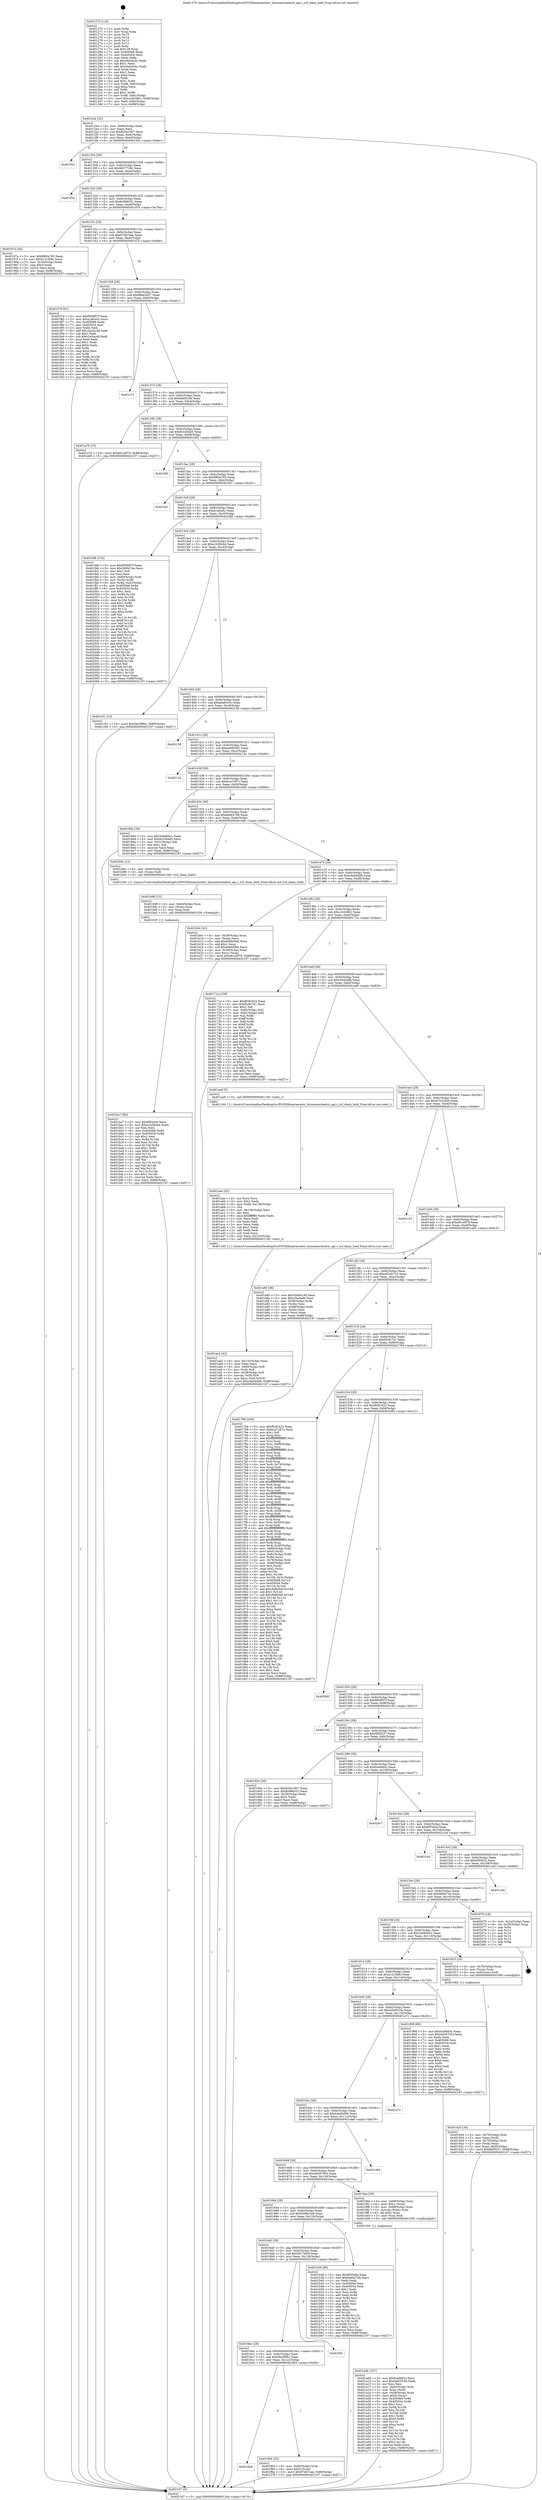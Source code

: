 digraph "0x401270" {
  label = "0x401270 (/mnt/c/Users/mathe/Desktop/tcc/POCII/binaries/extr_linuxnetschedcls_api.c_tcf_chain_hold_Final-ollvm.out::main(0))"
  labelloc = "t"
  node[shape=record]

  Entry [label="",width=0.3,height=0.3,shape=circle,fillcolor=black,style=filled]
  "0x4012e4" [label="{
     0x4012e4 [32]\l
     | [instrs]\l
     &nbsp;&nbsp;0x4012e4 \<+6\>: mov -0x88(%rbp),%eax\l
     &nbsp;&nbsp;0x4012ea \<+2\>: mov %eax,%ecx\l
     &nbsp;&nbsp;0x4012ec \<+6\>: sub $0x820a1907,%ecx\l
     &nbsp;&nbsp;0x4012f2 \<+6\>: mov %eax,-0x9c(%rbp)\l
     &nbsp;&nbsp;0x4012f8 \<+6\>: mov %ecx,-0xa0(%rbp)\l
     &nbsp;&nbsp;0x4012fe \<+6\>: je 000000000040195c \<main+0x6ec\>\l
  }"]
  "0x40195c" [label="{
     0x40195c\l
  }", style=dashed]
  "0x401304" [label="{
     0x401304 [28]\l
     | [instrs]\l
     &nbsp;&nbsp;0x401304 \<+5\>: jmp 0000000000401309 \<main+0x99\>\l
     &nbsp;&nbsp;0x401309 \<+6\>: mov -0x9c(%rbp),%eax\l
     &nbsp;&nbsp;0x40130f \<+5\>: sub $0x8457728c,%eax\l
     &nbsp;&nbsp;0x401314 \<+6\>: mov %eax,-0xa4(%rbp)\l
     &nbsp;&nbsp;0x40131a \<+6\>: je 0000000000401f32 \<main+0xcc2\>\l
  }"]
  Exit [label="",width=0.3,height=0.3,shape=circle,fillcolor=black,style=filled,peripheries=2]
  "0x401f32" [label="{
     0x401f32\l
  }", style=dashed]
  "0x401320" [label="{
     0x401320 [28]\l
     | [instrs]\l
     &nbsp;&nbsp;0x401320 \<+5\>: jmp 0000000000401325 \<main+0xb5\>\l
     &nbsp;&nbsp;0x401325 \<+6\>: mov -0x9c(%rbp),%eax\l
     &nbsp;&nbsp;0x40132b \<+5\>: sub $0x8c866531,%eax\l
     &nbsp;&nbsp;0x401330 \<+6\>: mov %eax,-0xa8(%rbp)\l
     &nbsp;&nbsp;0x401336 \<+6\>: je 000000000040197a \<main+0x70a\>\l
  }"]
  "0x4016d8" [label="{
     0x4016d8\l
  }", style=dashed]
  "0x40197a" [label="{
     0x40197a [30]\l
     | [instrs]\l
     &nbsp;&nbsp;0x40197a \<+5\>: mov $0x9f60a705,%eax\l
     &nbsp;&nbsp;0x40197f \<+5\>: mov $0x4121fd9c,%ecx\l
     &nbsp;&nbsp;0x401984 \<+3\>: mov -0x30(%rbp),%edx\l
     &nbsp;&nbsp;0x401987 \<+3\>: cmp $0x0,%edx\l
     &nbsp;&nbsp;0x40198a \<+3\>: cmove %ecx,%eax\l
     &nbsp;&nbsp;0x40198d \<+6\>: mov %eax,-0x88(%rbp)\l
     &nbsp;&nbsp;0x401993 \<+5\>: jmp 0000000000402197 \<main+0xf27\>\l
  }"]
  "0x40133c" [label="{
     0x40133c [28]\l
     | [instrs]\l
     &nbsp;&nbsp;0x40133c \<+5\>: jmp 0000000000401341 \<main+0xd1\>\l
     &nbsp;&nbsp;0x401341 \<+6\>: mov -0x9c(%rbp),%eax\l
     &nbsp;&nbsp;0x401347 \<+5\>: sub $0x97db7eae,%eax\l
     &nbsp;&nbsp;0x40134c \<+6\>: mov %eax,-0xac(%rbp)\l
     &nbsp;&nbsp;0x401352 \<+6\>: je 0000000000401f7d \<main+0xd0d\>\l
  }"]
  "0x401f64" [label="{
     0x401f64 [25]\l
     | [instrs]\l
     &nbsp;&nbsp;0x401f64 \<+4\>: mov -0x80(%rbp),%rax\l
     &nbsp;&nbsp;0x401f68 \<+6\>: movl $0x0,(%rax)\l
     &nbsp;&nbsp;0x401f6e \<+10\>: movl $0x97db7eae,-0x88(%rbp)\l
     &nbsp;&nbsp;0x401f78 \<+5\>: jmp 0000000000402197 \<main+0xf27\>\l
  }"]
  "0x401f7d" [label="{
     0x401f7d [91]\l
     | [instrs]\l
     &nbsp;&nbsp;0x401f7d \<+5\>: mov $0xf958f07f,%eax\l
     &nbsp;&nbsp;0x401f82 \<+5\>: mov $0xa1afca5c,%ecx\l
     &nbsp;&nbsp;0x401f87 \<+7\>: mov 0x405068,%edx\l
     &nbsp;&nbsp;0x401f8e \<+7\>: mov 0x405054,%esi\l
     &nbsp;&nbsp;0x401f95 \<+2\>: mov %edx,%edi\l
     &nbsp;&nbsp;0x401f97 \<+6\>: add $0xc2e5ac48,%edi\l
     &nbsp;&nbsp;0x401f9d \<+3\>: sub $0x1,%edi\l
     &nbsp;&nbsp;0x401fa0 \<+6\>: sub $0xc2e5ac48,%edi\l
     &nbsp;&nbsp;0x401fa6 \<+3\>: imul %edi,%edx\l
     &nbsp;&nbsp;0x401fa9 \<+3\>: and $0x1,%edx\l
     &nbsp;&nbsp;0x401fac \<+3\>: cmp $0x0,%edx\l
     &nbsp;&nbsp;0x401faf \<+4\>: sete %r8b\l
     &nbsp;&nbsp;0x401fb3 \<+3\>: cmp $0xa,%esi\l
     &nbsp;&nbsp;0x401fb6 \<+4\>: setl %r9b\l
     &nbsp;&nbsp;0x401fba \<+3\>: mov %r8b,%r10b\l
     &nbsp;&nbsp;0x401fbd \<+3\>: and %r9b,%r10b\l
     &nbsp;&nbsp;0x401fc0 \<+3\>: xor %r9b,%r8b\l
     &nbsp;&nbsp;0x401fc3 \<+3\>: or %r8b,%r10b\l
     &nbsp;&nbsp;0x401fc6 \<+4\>: test $0x1,%r10b\l
     &nbsp;&nbsp;0x401fca \<+3\>: cmovne %ecx,%eax\l
     &nbsp;&nbsp;0x401fcd \<+6\>: mov %eax,-0x88(%rbp)\l
     &nbsp;&nbsp;0x401fd3 \<+5\>: jmp 0000000000402197 \<main+0xf27\>\l
  }"]
  "0x401358" [label="{
     0x401358 [28]\l
     | [instrs]\l
     &nbsp;&nbsp;0x401358 \<+5\>: jmp 000000000040135d \<main+0xed\>\l
     &nbsp;&nbsp;0x40135d \<+6\>: mov -0x9c(%rbp),%eax\l
     &nbsp;&nbsp;0x401363 \<+5\>: sub $0x98ee3e57,%eax\l
     &nbsp;&nbsp;0x401368 \<+6\>: mov %eax,-0xb0(%rbp)\l
     &nbsp;&nbsp;0x40136e \<+6\>: je 0000000000401c71 \<main+0xa01\>\l
  }"]
  "0x4016bc" [label="{
     0x4016bc [28]\l
     | [instrs]\l
     &nbsp;&nbsp;0x4016bc \<+5\>: jmp 00000000004016c1 \<main+0x451\>\l
     &nbsp;&nbsp;0x4016c1 \<+6\>: mov -0x9c(%rbp),%eax\l
     &nbsp;&nbsp;0x4016c7 \<+5\>: sub $0x5be3f9b2,%eax\l
     &nbsp;&nbsp;0x4016cc \<+6\>: mov %eax,-0x12c(%rbp)\l
     &nbsp;&nbsp;0x4016d2 \<+6\>: je 0000000000401f64 \<main+0xcf4\>\l
  }"]
  "0x401c71" [label="{
     0x401c71\l
  }", style=dashed]
  "0x401374" [label="{
     0x401374 [28]\l
     | [instrs]\l
     &nbsp;&nbsp;0x401374 \<+5\>: jmp 0000000000401379 \<main+0x109\>\l
     &nbsp;&nbsp;0x401379 \<+6\>: mov -0x9c(%rbp),%eax\l
     &nbsp;&nbsp;0x40137f \<+5\>: sub $0x9a65f16d,%eax\l
     &nbsp;&nbsp;0x401384 \<+6\>: mov %eax,-0xb4(%rbp)\l
     &nbsp;&nbsp;0x40138a \<+6\>: je 0000000000401a76 \<main+0x806\>\l
  }"]
  "0x401f50" [label="{
     0x401f50\l
  }", style=dashed]
  "0x401a76" [label="{
     0x401a76 [15]\l
     | [instrs]\l
     &nbsp;&nbsp;0x401a76 \<+10\>: movl $0xe81a5f79,-0x88(%rbp)\l
     &nbsp;&nbsp;0x401a80 \<+5\>: jmp 0000000000402197 \<main+0xf27\>\l
  }"]
  "0x401390" [label="{
     0x401390 [28]\l
     | [instrs]\l
     &nbsp;&nbsp;0x401390 \<+5\>: jmp 0000000000401395 \<main+0x125\>\l
     &nbsp;&nbsp;0x401395 \<+6\>: mov -0x9c(%rbp),%eax\l
     &nbsp;&nbsp;0x40139b \<+5\>: sub $0x9c328dd3,%eax\l
     &nbsp;&nbsp;0x4013a0 \<+6\>: mov %eax,-0xb8(%rbp)\l
     &nbsp;&nbsp;0x4013a6 \<+6\>: je 00000000004018f2 \<main+0x682\>\l
  }"]
  "0x401ba7" [label="{
     0x401ba7 [90]\l
     | [instrs]\l
     &nbsp;&nbsp;0x401ba7 \<+5\>: mov $0x6f55e0a,%ecx\l
     &nbsp;&nbsp;0x401bac \<+5\>: mov $0xa1b38444,%edx\l
     &nbsp;&nbsp;0x401bb1 \<+2\>: xor %esi,%esi\l
     &nbsp;&nbsp;0x401bb3 \<+8\>: mov 0x405068,%r8d\l
     &nbsp;&nbsp;0x401bbb \<+8\>: mov 0x405054,%r9d\l
     &nbsp;&nbsp;0x401bc3 \<+3\>: sub $0x1,%esi\l
     &nbsp;&nbsp;0x401bc6 \<+3\>: mov %r8d,%r10d\l
     &nbsp;&nbsp;0x401bc9 \<+3\>: add %esi,%r10d\l
     &nbsp;&nbsp;0x401bcc \<+4\>: imul %r10d,%r8d\l
     &nbsp;&nbsp;0x401bd0 \<+4\>: and $0x1,%r8d\l
     &nbsp;&nbsp;0x401bd4 \<+4\>: cmp $0x0,%r8d\l
     &nbsp;&nbsp;0x401bd8 \<+4\>: sete %r11b\l
     &nbsp;&nbsp;0x401bdc \<+4\>: cmp $0xa,%r9d\l
     &nbsp;&nbsp;0x401be0 \<+3\>: setl %bl\l
     &nbsp;&nbsp;0x401be3 \<+3\>: mov %r11b,%r14b\l
     &nbsp;&nbsp;0x401be6 \<+3\>: and %bl,%r14b\l
     &nbsp;&nbsp;0x401be9 \<+3\>: xor %bl,%r11b\l
     &nbsp;&nbsp;0x401bec \<+3\>: or %r11b,%r14b\l
     &nbsp;&nbsp;0x401bef \<+4\>: test $0x1,%r14b\l
     &nbsp;&nbsp;0x401bf3 \<+3\>: cmovne %edx,%ecx\l
     &nbsp;&nbsp;0x401bf6 \<+6\>: mov %ecx,-0x88(%rbp)\l
     &nbsp;&nbsp;0x401bfc \<+5\>: jmp 0000000000402197 \<main+0xf27\>\l
  }"]
  "0x4018f2" [label="{
     0x4018f2\l
  }", style=dashed]
  "0x4013ac" [label="{
     0x4013ac [28]\l
     | [instrs]\l
     &nbsp;&nbsp;0x4013ac \<+5\>: jmp 00000000004013b1 \<main+0x141\>\l
     &nbsp;&nbsp;0x4013b1 \<+6\>: mov -0x9c(%rbp),%eax\l
     &nbsp;&nbsp;0x4013b7 \<+5\>: sub $0x9f60a705,%eax\l
     &nbsp;&nbsp;0x4013bc \<+6\>: mov %eax,-0xbc(%rbp)\l
     &nbsp;&nbsp;0x4013c2 \<+6\>: je 0000000000401f41 \<main+0xcd1\>\l
  }"]
  "0x401b98" [label="{
     0x401b98 [15]\l
     | [instrs]\l
     &nbsp;&nbsp;0x401b98 \<+4\>: mov -0x60(%rbp),%rax\l
     &nbsp;&nbsp;0x401b9c \<+3\>: mov (%rax),%rax\l
     &nbsp;&nbsp;0x401b9f \<+3\>: mov %rax,%rdi\l
     &nbsp;&nbsp;0x401ba2 \<+5\>: call 0000000000401030 \<free@plt\>\l
     | [calls]\l
     &nbsp;&nbsp;0x401030 \{1\} (unknown)\l
  }"]
  "0x401f41" [label="{
     0x401f41\l
  }", style=dashed]
  "0x4013c8" [label="{
     0x4013c8 [28]\l
     | [instrs]\l
     &nbsp;&nbsp;0x4013c8 \<+5\>: jmp 00000000004013cd \<main+0x15d\>\l
     &nbsp;&nbsp;0x4013cd \<+6\>: mov -0x9c(%rbp),%eax\l
     &nbsp;&nbsp;0x4013d3 \<+5\>: sub $0xa1afca5c,%eax\l
     &nbsp;&nbsp;0x4013d8 \<+6\>: mov %eax,-0xc0(%rbp)\l
     &nbsp;&nbsp;0x4013de \<+6\>: je 0000000000401fd8 \<main+0xd68\>\l
  }"]
  "0x4016a0" [label="{
     0x4016a0 [28]\l
     | [instrs]\l
     &nbsp;&nbsp;0x4016a0 \<+5\>: jmp 00000000004016a5 \<main+0x435\>\l
     &nbsp;&nbsp;0x4016a5 \<+6\>: mov -0x9c(%rbp),%eax\l
     &nbsp;&nbsp;0x4016ab \<+5\>: sub $0x5817a65f,%eax\l
     &nbsp;&nbsp;0x4016b0 \<+6\>: mov %eax,-0x128(%rbp)\l
     &nbsp;&nbsp;0x4016b6 \<+6\>: je 0000000000401f50 \<main+0xce0\>\l
  }"]
  "0x401fd8" [label="{
     0x401fd8 [152]\l
     | [instrs]\l
     &nbsp;&nbsp;0x401fd8 \<+5\>: mov $0xf958f07f,%eax\l
     &nbsp;&nbsp;0x401fdd \<+5\>: mov $0x36f047ee,%ecx\l
     &nbsp;&nbsp;0x401fe2 \<+2\>: mov $0x1,%dl\l
     &nbsp;&nbsp;0x401fe4 \<+2\>: xor %esi,%esi\l
     &nbsp;&nbsp;0x401fe6 \<+4\>: mov -0x80(%rbp),%rdi\l
     &nbsp;&nbsp;0x401fea \<+3\>: mov (%rdi),%r8d\l
     &nbsp;&nbsp;0x401fed \<+4\>: mov %r8d,-0x2c(%rbp)\l
     &nbsp;&nbsp;0x401ff1 \<+8\>: mov 0x405068,%r8d\l
     &nbsp;&nbsp;0x401ff9 \<+8\>: mov 0x405054,%r9d\l
     &nbsp;&nbsp;0x402001 \<+3\>: sub $0x1,%esi\l
     &nbsp;&nbsp;0x402004 \<+3\>: mov %r8d,%r10d\l
     &nbsp;&nbsp;0x402007 \<+3\>: add %esi,%r10d\l
     &nbsp;&nbsp;0x40200a \<+4\>: imul %r10d,%r8d\l
     &nbsp;&nbsp;0x40200e \<+4\>: and $0x1,%r8d\l
     &nbsp;&nbsp;0x402012 \<+4\>: cmp $0x0,%r8d\l
     &nbsp;&nbsp;0x402016 \<+4\>: sete %r11b\l
     &nbsp;&nbsp;0x40201a \<+4\>: cmp $0xa,%r9d\l
     &nbsp;&nbsp;0x40201e \<+3\>: setl %bl\l
     &nbsp;&nbsp;0x402021 \<+3\>: mov %r11b,%r14b\l
     &nbsp;&nbsp;0x402024 \<+4\>: xor $0xff,%r14b\l
     &nbsp;&nbsp;0x402028 \<+3\>: mov %bl,%r15b\l
     &nbsp;&nbsp;0x40202b \<+4\>: xor $0xff,%r15b\l
     &nbsp;&nbsp;0x40202f \<+3\>: xor $0x0,%dl\l
     &nbsp;&nbsp;0x402032 \<+3\>: mov %r14b,%r12b\l
     &nbsp;&nbsp;0x402035 \<+4\>: and $0x0,%r12b\l
     &nbsp;&nbsp;0x402039 \<+3\>: and %dl,%r11b\l
     &nbsp;&nbsp;0x40203c \<+3\>: mov %r15b,%r13b\l
     &nbsp;&nbsp;0x40203f \<+4\>: and $0x0,%r13b\l
     &nbsp;&nbsp;0x402043 \<+2\>: and %dl,%bl\l
     &nbsp;&nbsp;0x402045 \<+3\>: or %r11b,%r12b\l
     &nbsp;&nbsp;0x402048 \<+3\>: or %bl,%r13b\l
     &nbsp;&nbsp;0x40204b \<+3\>: xor %r13b,%r12b\l
     &nbsp;&nbsp;0x40204e \<+3\>: or %r15b,%r14b\l
     &nbsp;&nbsp;0x402051 \<+4\>: xor $0xff,%r14b\l
     &nbsp;&nbsp;0x402055 \<+3\>: or $0x0,%dl\l
     &nbsp;&nbsp;0x402058 \<+3\>: and %dl,%r14b\l
     &nbsp;&nbsp;0x40205b \<+3\>: or %r14b,%r12b\l
     &nbsp;&nbsp;0x40205e \<+4\>: test $0x1,%r12b\l
     &nbsp;&nbsp;0x402062 \<+3\>: cmovne %ecx,%eax\l
     &nbsp;&nbsp;0x402065 \<+6\>: mov %eax,-0x88(%rbp)\l
     &nbsp;&nbsp;0x40206b \<+5\>: jmp 0000000000402197 \<main+0xf27\>\l
  }"]
  "0x4013e4" [label="{
     0x4013e4 [28]\l
     | [instrs]\l
     &nbsp;&nbsp;0x4013e4 \<+5\>: jmp 00000000004013e9 \<main+0x179\>\l
     &nbsp;&nbsp;0x4013e9 \<+6\>: mov -0x9c(%rbp),%eax\l
     &nbsp;&nbsp;0x4013ef \<+5\>: sub $0xa1b38444,%eax\l
     &nbsp;&nbsp;0x4013f4 \<+6\>: mov %eax,-0xc4(%rbp)\l
     &nbsp;&nbsp;0x4013fa \<+6\>: je 0000000000401c01 \<main+0x991\>\l
  }"]
  "0x401b36" [label="{
     0x401b36 [86]\l
     | [instrs]\l
     &nbsp;&nbsp;0x401b36 \<+5\>: mov $0x6f55e0a,%eax\l
     &nbsp;&nbsp;0x401b3b \<+5\>: mov $0xbe6647d6,%ecx\l
     &nbsp;&nbsp;0x401b40 \<+2\>: xor %edx,%edx\l
     &nbsp;&nbsp;0x401b42 \<+7\>: mov 0x405068,%esi\l
     &nbsp;&nbsp;0x401b49 \<+7\>: mov 0x405054,%edi\l
     &nbsp;&nbsp;0x401b50 \<+3\>: sub $0x1,%edx\l
     &nbsp;&nbsp;0x401b53 \<+3\>: mov %esi,%r8d\l
     &nbsp;&nbsp;0x401b56 \<+3\>: add %edx,%r8d\l
     &nbsp;&nbsp;0x401b59 \<+4\>: imul %r8d,%esi\l
     &nbsp;&nbsp;0x401b5d \<+3\>: and $0x1,%esi\l
     &nbsp;&nbsp;0x401b60 \<+3\>: cmp $0x0,%esi\l
     &nbsp;&nbsp;0x401b63 \<+4\>: sete %r9b\l
     &nbsp;&nbsp;0x401b67 \<+3\>: cmp $0xa,%edi\l
     &nbsp;&nbsp;0x401b6a \<+4\>: setl %r10b\l
     &nbsp;&nbsp;0x401b6e \<+3\>: mov %r9b,%r11b\l
     &nbsp;&nbsp;0x401b71 \<+3\>: and %r10b,%r11b\l
     &nbsp;&nbsp;0x401b74 \<+3\>: xor %r10b,%r9b\l
     &nbsp;&nbsp;0x401b77 \<+3\>: or %r9b,%r11b\l
     &nbsp;&nbsp;0x401b7a \<+4\>: test $0x1,%r11b\l
     &nbsp;&nbsp;0x401b7e \<+3\>: cmovne %ecx,%eax\l
     &nbsp;&nbsp;0x401b81 \<+6\>: mov %eax,-0x88(%rbp)\l
     &nbsp;&nbsp;0x401b87 \<+5\>: jmp 0000000000402197 \<main+0xf27\>\l
  }"]
  "0x401c01" [label="{
     0x401c01 [15]\l
     | [instrs]\l
     &nbsp;&nbsp;0x401c01 \<+10\>: movl $0x5be3f9b2,-0x88(%rbp)\l
     &nbsp;&nbsp;0x401c0b \<+5\>: jmp 0000000000402197 \<main+0xf27\>\l
  }"]
  "0x401400" [label="{
     0x401400 [28]\l
     | [instrs]\l
     &nbsp;&nbsp;0x401400 \<+5\>: jmp 0000000000401405 \<main+0x195\>\l
     &nbsp;&nbsp;0x401405 \<+6\>: mov -0x9c(%rbp),%eax\l
     &nbsp;&nbsp;0x40140b \<+5\>: sub $0xa9a83c0c,%eax\l
     &nbsp;&nbsp;0x401410 \<+6\>: mov %eax,-0xc8(%rbp)\l
     &nbsp;&nbsp;0x401416 \<+6\>: je 0000000000402158 \<main+0xee8\>\l
  }"]
  "0x401ae2" [label="{
     0x401ae2 [42]\l
     | [instrs]\l
     &nbsp;&nbsp;0x401ae2 \<+6\>: mov -0x13c(%rbp),%ecx\l
     &nbsp;&nbsp;0x401ae8 \<+3\>: imul %eax,%ecx\l
     &nbsp;&nbsp;0x401aeb \<+4\>: mov -0x60(%rbp),%r8\l
     &nbsp;&nbsp;0x401aef \<+3\>: mov (%r8),%r8\l
     &nbsp;&nbsp;0x401af2 \<+4\>: mov -0x58(%rbp),%r9\l
     &nbsp;&nbsp;0x401af6 \<+3\>: movslq (%r9),%r9\l
     &nbsp;&nbsp;0x401af9 \<+4\>: mov %ecx,(%r8,%r9,4)\l
     &nbsp;&nbsp;0x401afd \<+10\>: movl $0xc9ab4dd6,-0x88(%rbp)\l
     &nbsp;&nbsp;0x401b07 \<+5\>: jmp 0000000000402197 \<main+0xf27\>\l
  }"]
  "0x402158" [label="{
     0x402158\l
  }", style=dashed]
  "0x40141c" [label="{
     0x40141c [28]\l
     | [instrs]\l
     &nbsp;&nbsp;0x40141c \<+5\>: jmp 0000000000401421 \<main+0x1b1\>\l
     &nbsp;&nbsp;0x401421 \<+6\>: mov -0x9c(%rbp),%eax\l
     &nbsp;&nbsp;0x401427 \<+5\>: sub $0xaa099381,%eax\l
     &nbsp;&nbsp;0x40142c \<+6\>: mov %eax,-0xcc(%rbp)\l
     &nbsp;&nbsp;0x401432 \<+6\>: je 000000000040212e \<main+0xebe\>\l
  }"]
  "0x401aae" [label="{
     0x401aae [52]\l
     | [instrs]\l
     &nbsp;&nbsp;0x401aae \<+2\>: xor %ecx,%ecx\l
     &nbsp;&nbsp;0x401ab0 \<+5\>: mov $0x2,%edx\l
     &nbsp;&nbsp;0x401ab5 \<+6\>: mov %edx,-0x138(%rbp)\l
     &nbsp;&nbsp;0x401abb \<+1\>: cltd\l
     &nbsp;&nbsp;0x401abc \<+6\>: mov -0x138(%rbp),%esi\l
     &nbsp;&nbsp;0x401ac2 \<+2\>: idiv %esi\l
     &nbsp;&nbsp;0x401ac4 \<+6\>: imul $0xfffffffe,%edx,%edx\l
     &nbsp;&nbsp;0x401aca \<+2\>: mov %ecx,%edi\l
     &nbsp;&nbsp;0x401acc \<+2\>: sub %edx,%edi\l
     &nbsp;&nbsp;0x401ace \<+2\>: mov %ecx,%edx\l
     &nbsp;&nbsp;0x401ad0 \<+3\>: sub $0x1,%edx\l
     &nbsp;&nbsp;0x401ad3 \<+2\>: add %edx,%edi\l
     &nbsp;&nbsp;0x401ad5 \<+2\>: sub %edi,%ecx\l
     &nbsp;&nbsp;0x401ad7 \<+6\>: mov %ecx,-0x13c(%rbp)\l
     &nbsp;&nbsp;0x401add \<+5\>: call 0000000000401160 \<next_i\>\l
     | [calls]\l
     &nbsp;&nbsp;0x401160 \{1\} (/mnt/c/Users/mathe/Desktop/tcc/POCII/binaries/extr_linuxnetschedcls_api.c_tcf_chain_hold_Final-ollvm.out::next_i)\l
  }"]
  "0x40212e" [label="{
     0x40212e\l
  }", style=dashed]
  "0x401438" [label="{
     0x401438 [28]\l
     | [instrs]\l
     &nbsp;&nbsp;0x401438 \<+5\>: jmp 000000000040143d \<main+0x1cd\>\l
     &nbsp;&nbsp;0x40143d \<+6\>: mov -0x9c(%rbp),%eax\l
     &nbsp;&nbsp;0x401443 \<+5\>: sub $0xbca7287c,%eax\l
     &nbsp;&nbsp;0x401448 \<+6\>: mov %eax,-0xd0(%rbp)\l
     &nbsp;&nbsp;0x40144e \<+6\>: je 00000000004018d4 \<main+0x664\>\l
  }"]
  "0x401a0b" [label="{
     0x401a0b [107]\l
     | [instrs]\l
     &nbsp;&nbsp;0x401a0b \<+5\>: mov $0xfca69d3c,%ecx\l
     &nbsp;&nbsp;0x401a10 \<+5\>: mov $0x9a65f16d,%edx\l
     &nbsp;&nbsp;0x401a15 \<+2\>: xor %esi,%esi\l
     &nbsp;&nbsp;0x401a17 \<+4\>: mov -0x60(%rbp),%rdi\l
     &nbsp;&nbsp;0x401a1b \<+3\>: mov %rax,(%rdi)\l
     &nbsp;&nbsp;0x401a1e \<+4\>: mov -0x58(%rbp),%rax\l
     &nbsp;&nbsp;0x401a22 \<+6\>: movl $0x0,(%rax)\l
     &nbsp;&nbsp;0x401a28 \<+8\>: mov 0x405068,%r8d\l
     &nbsp;&nbsp;0x401a30 \<+8\>: mov 0x405054,%r9d\l
     &nbsp;&nbsp;0x401a38 \<+3\>: sub $0x1,%esi\l
     &nbsp;&nbsp;0x401a3b \<+3\>: mov %r8d,%r10d\l
     &nbsp;&nbsp;0x401a3e \<+3\>: add %esi,%r10d\l
     &nbsp;&nbsp;0x401a41 \<+4\>: imul %r10d,%r8d\l
     &nbsp;&nbsp;0x401a45 \<+4\>: and $0x1,%r8d\l
     &nbsp;&nbsp;0x401a49 \<+4\>: cmp $0x0,%r8d\l
     &nbsp;&nbsp;0x401a4d \<+4\>: sete %r11b\l
     &nbsp;&nbsp;0x401a51 \<+4\>: cmp $0xa,%r9d\l
     &nbsp;&nbsp;0x401a55 \<+3\>: setl %bl\l
     &nbsp;&nbsp;0x401a58 \<+3\>: mov %r11b,%r14b\l
     &nbsp;&nbsp;0x401a5b \<+3\>: and %bl,%r14b\l
     &nbsp;&nbsp;0x401a5e \<+3\>: xor %bl,%r11b\l
     &nbsp;&nbsp;0x401a61 \<+3\>: or %r11b,%r14b\l
     &nbsp;&nbsp;0x401a64 \<+4\>: test $0x1,%r14b\l
     &nbsp;&nbsp;0x401a68 \<+3\>: cmovne %edx,%ecx\l
     &nbsp;&nbsp;0x401a6b \<+6\>: mov %ecx,-0x88(%rbp)\l
     &nbsp;&nbsp;0x401a71 \<+5\>: jmp 0000000000402197 \<main+0xf27\>\l
  }"]
  "0x4018d4" [label="{
     0x4018d4 [30]\l
     | [instrs]\l
     &nbsp;&nbsp;0x4018d4 \<+5\>: mov $0x3a0b60e1,%eax\l
     &nbsp;&nbsp;0x4018d9 \<+5\>: mov $0x9c328dd3,%ecx\l
     &nbsp;&nbsp;0x4018de \<+3\>: mov -0x31(%rbp),%dl\l
     &nbsp;&nbsp;0x4018e1 \<+3\>: test $0x1,%dl\l
     &nbsp;&nbsp;0x4018e4 \<+3\>: cmovne %ecx,%eax\l
     &nbsp;&nbsp;0x4018e7 \<+6\>: mov %eax,-0x88(%rbp)\l
     &nbsp;&nbsp;0x4018ed \<+5\>: jmp 0000000000402197 \<main+0xf27\>\l
  }"]
  "0x401454" [label="{
     0x401454 [28]\l
     | [instrs]\l
     &nbsp;&nbsp;0x401454 \<+5\>: jmp 0000000000401459 \<main+0x1e9\>\l
     &nbsp;&nbsp;0x401459 \<+6\>: mov -0x9c(%rbp),%eax\l
     &nbsp;&nbsp;0x40145f \<+5\>: sub $0xbe6647d6,%eax\l
     &nbsp;&nbsp;0x401464 \<+6\>: mov %eax,-0xd4(%rbp)\l
     &nbsp;&nbsp;0x40146a \<+6\>: je 0000000000401b8c \<main+0x91c\>\l
  }"]
  "0x401684" [label="{
     0x401684 [28]\l
     | [instrs]\l
     &nbsp;&nbsp;0x401684 \<+5\>: jmp 0000000000401689 \<main+0x419\>\l
     &nbsp;&nbsp;0x401689 \<+6\>: mov -0x9c(%rbp),%eax\l
     &nbsp;&nbsp;0x40168f \<+5\>: sub $0x50d941d9,%eax\l
     &nbsp;&nbsp;0x401694 \<+6\>: mov %eax,-0x124(%rbp)\l
     &nbsp;&nbsp;0x40169a \<+6\>: je 0000000000401b36 \<main+0x8c6\>\l
  }"]
  "0x401b8c" [label="{
     0x401b8c [12]\l
     | [instrs]\l
     &nbsp;&nbsp;0x401b8c \<+4\>: mov -0x60(%rbp),%rax\l
     &nbsp;&nbsp;0x401b90 \<+3\>: mov (%rax),%rdi\l
     &nbsp;&nbsp;0x401b93 \<+5\>: call 0000000000401240 \<tcf_chain_hold\>\l
     | [calls]\l
     &nbsp;&nbsp;0x401240 \{1\} (/mnt/c/Users/mathe/Desktop/tcc/POCII/binaries/extr_linuxnetschedcls_api.c_tcf_chain_hold_Final-ollvm.out::tcf_chain_hold)\l
  }"]
  "0x401470" [label="{
     0x401470 [28]\l
     | [instrs]\l
     &nbsp;&nbsp;0x401470 \<+5\>: jmp 0000000000401475 \<main+0x205\>\l
     &nbsp;&nbsp;0x401475 \<+6\>: mov -0x9c(%rbp),%eax\l
     &nbsp;&nbsp;0x40147b \<+5\>: sub $0xc9ab4dd6,%eax\l
     &nbsp;&nbsp;0x401480 \<+6\>: mov %eax,-0xd8(%rbp)\l
     &nbsp;&nbsp;0x401486 \<+6\>: je 0000000000401b0c \<main+0x89c\>\l
  }"]
  "0x4019ee" [label="{
     0x4019ee [29]\l
     | [instrs]\l
     &nbsp;&nbsp;0x4019ee \<+4\>: mov -0x68(%rbp),%rax\l
     &nbsp;&nbsp;0x4019f2 \<+6\>: movl $0x1,(%rax)\l
     &nbsp;&nbsp;0x4019f8 \<+4\>: mov -0x68(%rbp),%rax\l
     &nbsp;&nbsp;0x4019fc \<+3\>: movslq (%rax),%rax\l
     &nbsp;&nbsp;0x4019ff \<+4\>: shl $0x2,%rax\l
     &nbsp;&nbsp;0x401a03 \<+3\>: mov %rax,%rdi\l
     &nbsp;&nbsp;0x401a06 \<+5\>: call 0000000000401050 \<malloc@plt\>\l
     | [calls]\l
     &nbsp;&nbsp;0x401050 \{1\} (unknown)\l
  }"]
  "0x401b0c" [label="{
     0x401b0c [42]\l
     | [instrs]\l
     &nbsp;&nbsp;0x401b0c \<+4\>: mov -0x58(%rbp),%rax\l
     &nbsp;&nbsp;0x401b10 \<+2\>: mov (%rax),%ecx\l
     &nbsp;&nbsp;0x401b12 \<+6\>: add $0xb9bbf3b0,%ecx\l
     &nbsp;&nbsp;0x401b18 \<+3\>: add $0x1,%ecx\l
     &nbsp;&nbsp;0x401b1b \<+6\>: sub $0xb9bbf3b0,%ecx\l
     &nbsp;&nbsp;0x401b21 \<+4\>: mov -0x58(%rbp),%rax\l
     &nbsp;&nbsp;0x401b25 \<+2\>: mov %ecx,(%rax)\l
     &nbsp;&nbsp;0x401b27 \<+10\>: movl $0xe81a5f79,-0x88(%rbp)\l
     &nbsp;&nbsp;0x401b31 \<+5\>: jmp 0000000000402197 \<main+0xf27\>\l
  }"]
  "0x40148c" [label="{
     0x40148c [28]\l
     | [instrs]\l
     &nbsp;&nbsp;0x40148c \<+5\>: jmp 0000000000401491 \<main+0x221\>\l
     &nbsp;&nbsp;0x401491 \<+6\>: mov -0x9c(%rbp),%eax\l
     &nbsp;&nbsp;0x401497 \<+5\>: sub $0xcc4438b1,%eax\l
     &nbsp;&nbsp;0x40149c \<+6\>: mov %eax,-0xdc(%rbp)\l
     &nbsp;&nbsp;0x4014a2 \<+6\>: je 000000000040171a \<main+0x4aa\>\l
  }"]
  "0x401668" [label="{
     0x401668 [28]\l
     | [instrs]\l
     &nbsp;&nbsp;0x401668 \<+5\>: jmp 000000000040166d \<main+0x3fd\>\l
     &nbsp;&nbsp;0x40166d \<+6\>: mov -0x9c(%rbp),%eax\l
     &nbsp;&nbsp;0x401673 \<+5\>: sub $0x4d297054,%eax\l
     &nbsp;&nbsp;0x401678 \<+6\>: mov %eax,-0x120(%rbp)\l
     &nbsp;&nbsp;0x40167e \<+6\>: je 00000000004019ee \<main+0x77e\>\l
  }"]
  "0x40171a" [label="{
     0x40171a [106]\l
     | [instrs]\l
     &nbsp;&nbsp;0x40171a \<+5\>: mov $0xf93f1622,%eax\l
     &nbsp;&nbsp;0x40171f \<+5\>: mov $0xf5c9c741,%ecx\l
     &nbsp;&nbsp;0x401724 \<+2\>: mov $0x1,%dl\l
     &nbsp;&nbsp;0x401726 \<+7\>: mov -0x82(%rbp),%sil\l
     &nbsp;&nbsp;0x40172d \<+7\>: mov -0x81(%rbp),%dil\l
     &nbsp;&nbsp;0x401734 \<+3\>: mov %sil,%r8b\l
     &nbsp;&nbsp;0x401737 \<+4\>: xor $0xff,%r8b\l
     &nbsp;&nbsp;0x40173b \<+3\>: mov %dil,%r9b\l
     &nbsp;&nbsp;0x40173e \<+4\>: xor $0xff,%r9b\l
     &nbsp;&nbsp;0x401742 \<+3\>: xor $0x1,%dl\l
     &nbsp;&nbsp;0x401745 \<+3\>: mov %r8b,%r10b\l
     &nbsp;&nbsp;0x401748 \<+4\>: and $0xff,%r10b\l
     &nbsp;&nbsp;0x40174c \<+3\>: and %dl,%sil\l
     &nbsp;&nbsp;0x40174f \<+3\>: mov %r9b,%r11b\l
     &nbsp;&nbsp;0x401752 \<+4\>: and $0xff,%r11b\l
     &nbsp;&nbsp;0x401756 \<+3\>: and %dl,%dil\l
     &nbsp;&nbsp;0x401759 \<+3\>: or %sil,%r10b\l
     &nbsp;&nbsp;0x40175c \<+3\>: or %dil,%r11b\l
     &nbsp;&nbsp;0x40175f \<+3\>: xor %r11b,%r10b\l
     &nbsp;&nbsp;0x401762 \<+3\>: or %r9b,%r8b\l
     &nbsp;&nbsp;0x401765 \<+4\>: xor $0xff,%r8b\l
     &nbsp;&nbsp;0x401769 \<+3\>: or $0x1,%dl\l
     &nbsp;&nbsp;0x40176c \<+3\>: and %dl,%r8b\l
     &nbsp;&nbsp;0x40176f \<+3\>: or %r8b,%r10b\l
     &nbsp;&nbsp;0x401772 \<+4\>: test $0x1,%r10b\l
     &nbsp;&nbsp;0x401776 \<+3\>: cmovne %ecx,%eax\l
     &nbsp;&nbsp;0x401779 \<+6\>: mov %eax,-0x88(%rbp)\l
     &nbsp;&nbsp;0x40177f \<+5\>: jmp 0000000000402197 \<main+0xf27\>\l
  }"]
  "0x4014a8" [label="{
     0x4014a8 [28]\l
     | [instrs]\l
     &nbsp;&nbsp;0x4014a8 \<+5\>: jmp 00000000004014ad \<main+0x23d\>\l
     &nbsp;&nbsp;0x4014ad \<+6\>: mov -0x9c(%rbp),%eax\l
     &nbsp;&nbsp;0x4014b3 \<+5\>: sub $0xcf3a0adb,%eax\l
     &nbsp;&nbsp;0x4014b8 \<+6\>: mov %eax,-0xe0(%rbp)\l
     &nbsp;&nbsp;0x4014be \<+6\>: je 0000000000401aa9 \<main+0x839\>\l
  }"]
  "0x402197" [label="{
     0x402197 [5]\l
     | [instrs]\l
     &nbsp;&nbsp;0x402197 \<+5\>: jmp 00000000004012e4 \<main+0x74\>\l
  }"]
  "0x401270" [label="{
     0x401270 [116]\l
     | [instrs]\l
     &nbsp;&nbsp;0x401270 \<+1\>: push %rbp\l
     &nbsp;&nbsp;0x401271 \<+3\>: mov %rsp,%rbp\l
     &nbsp;&nbsp;0x401274 \<+2\>: push %r15\l
     &nbsp;&nbsp;0x401276 \<+2\>: push %r14\l
     &nbsp;&nbsp;0x401278 \<+2\>: push %r13\l
     &nbsp;&nbsp;0x40127a \<+2\>: push %r12\l
     &nbsp;&nbsp;0x40127c \<+1\>: push %rbx\l
     &nbsp;&nbsp;0x40127d \<+7\>: sub $0x128,%rsp\l
     &nbsp;&nbsp;0x401284 \<+7\>: mov 0x405068,%eax\l
     &nbsp;&nbsp;0x40128b \<+7\>: mov 0x405054,%ecx\l
     &nbsp;&nbsp;0x401292 \<+2\>: mov %eax,%edx\l
     &nbsp;&nbsp;0x401294 \<+6\>: sub $0xd4dcbcbc,%edx\l
     &nbsp;&nbsp;0x40129a \<+3\>: sub $0x1,%edx\l
     &nbsp;&nbsp;0x40129d \<+6\>: add $0xd4dcbcbc,%edx\l
     &nbsp;&nbsp;0x4012a3 \<+3\>: imul %edx,%eax\l
     &nbsp;&nbsp;0x4012a6 \<+3\>: and $0x1,%eax\l
     &nbsp;&nbsp;0x4012a9 \<+3\>: cmp $0x0,%eax\l
     &nbsp;&nbsp;0x4012ac \<+4\>: sete %r8b\l
     &nbsp;&nbsp;0x4012b0 \<+4\>: and $0x1,%r8b\l
     &nbsp;&nbsp;0x4012b4 \<+7\>: mov %r8b,-0x82(%rbp)\l
     &nbsp;&nbsp;0x4012bb \<+3\>: cmp $0xa,%ecx\l
     &nbsp;&nbsp;0x4012be \<+4\>: setl %r8b\l
     &nbsp;&nbsp;0x4012c2 \<+4\>: and $0x1,%r8b\l
     &nbsp;&nbsp;0x4012c6 \<+7\>: mov %r8b,-0x81(%rbp)\l
     &nbsp;&nbsp;0x4012cd \<+10\>: movl $0xcc4438b1,-0x88(%rbp)\l
     &nbsp;&nbsp;0x4012d7 \<+6\>: mov %edi,-0x8c(%rbp)\l
     &nbsp;&nbsp;0x4012dd \<+7\>: mov %rsi,-0x98(%rbp)\l
  }"]
  "0x401de9" [label="{
     0x401de9\l
  }", style=dashed]
  "0x401aa9" [label="{
     0x401aa9 [5]\l
     | [instrs]\l
     &nbsp;&nbsp;0x401aa9 \<+5\>: call 0000000000401160 \<next_i\>\l
     | [calls]\l
     &nbsp;&nbsp;0x401160 \{1\} (/mnt/c/Users/mathe/Desktop/tcc/POCII/binaries/extr_linuxnetschedcls_api.c_tcf_chain_hold_Final-ollvm.out::next_i)\l
  }"]
  "0x4014c4" [label="{
     0x4014c4 [28]\l
     | [instrs]\l
     &nbsp;&nbsp;0x4014c4 \<+5\>: jmp 00000000004014c9 \<main+0x259\>\l
     &nbsp;&nbsp;0x4014c9 \<+6\>: mov -0x9c(%rbp),%eax\l
     &nbsp;&nbsp;0x4014cf \<+5\>: sub $0xd7e32d2b,%eax\l
     &nbsp;&nbsp;0x4014d4 \<+6\>: mov %eax,-0xe4(%rbp)\l
     &nbsp;&nbsp;0x4014da \<+6\>: je 0000000000401c10 \<main+0x9a0\>\l
  }"]
  "0x40164c" [label="{
     0x40164c [28]\l
     | [instrs]\l
     &nbsp;&nbsp;0x40164c \<+5\>: jmp 0000000000401651 \<main+0x3e1\>\l
     &nbsp;&nbsp;0x401651 \<+6\>: mov -0x9c(%rbp),%eax\l
     &nbsp;&nbsp;0x401657 \<+5\>: sub $0x44e56d99,%eax\l
     &nbsp;&nbsp;0x40165c \<+6\>: mov %eax,-0x11c(%rbp)\l
     &nbsp;&nbsp;0x401662 \<+6\>: je 0000000000401de9 \<main+0xb79\>\l
  }"]
  "0x401c10" [label="{
     0x401c10\l
  }", style=dashed]
  "0x4014e0" [label="{
     0x4014e0 [28]\l
     | [instrs]\l
     &nbsp;&nbsp;0x4014e0 \<+5\>: jmp 00000000004014e5 \<main+0x275\>\l
     &nbsp;&nbsp;0x4014e5 \<+6\>: mov -0x9c(%rbp),%eax\l
     &nbsp;&nbsp;0x4014eb \<+5\>: sub $0xe81a5f79,%eax\l
     &nbsp;&nbsp;0x4014f0 \<+6\>: mov %eax,-0xe8(%rbp)\l
     &nbsp;&nbsp;0x4014f6 \<+6\>: je 0000000000401a85 \<main+0x815\>\l
  }"]
  "0x401e7c" [label="{
     0x401e7c\l
  }", style=dashed]
  "0x401a85" [label="{
     0x401a85 [36]\l
     | [instrs]\l
     &nbsp;&nbsp;0x401a85 \<+5\>: mov $0x50d941d9,%eax\l
     &nbsp;&nbsp;0x401a8a \<+5\>: mov $0xcf3a0adb,%ecx\l
     &nbsp;&nbsp;0x401a8f \<+4\>: mov -0x58(%rbp),%rdx\l
     &nbsp;&nbsp;0x401a93 \<+2\>: mov (%rdx),%esi\l
     &nbsp;&nbsp;0x401a95 \<+4\>: mov -0x68(%rbp),%rdx\l
     &nbsp;&nbsp;0x401a99 \<+2\>: cmp (%rdx),%esi\l
     &nbsp;&nbsp;0x401a9b \<+3\>: cmovl %ecx,%eax\l
     &nbsp;&nbsp;0x401a9e \<+6\>: mov %eax,-0x88(%rbp)\l
     &nbsp;&nbsp;0x401aa4 \<+5\>: jmp 0000000000402197 \<main+0xf27\>\l
  }"]
  "0x4014fc" [label="{
     0x4014fc [28]\l
     | [instrs]\l
     &nbsp;&nbsp;0x4014fc \<+5\>: jmp 0000000000401501 \<main+0x291\>\l
     &nbsp;&nbsp;0x401501 \<+6\>: mov -0x9c(%rbp),%eax\l
     &nbsp;&nbsp;0x401507 \<+5\>: sub $0xe924b71d,%eax\l
     &nbsp;&nbsp;0x40150c \<+6\>: mov %eax,-0xec(%rbp)\l
     &nbsp;&nbsp;0x401512 \<+6\>: je 0000000000401dda \<main+0xb6a\>\l
  }"]
  "0x401630" [label="{
     0x401630 [28]\l
     | [instrs]\l
     &nbsp;&nbsp;0x401630 \<+5\>: jmp 0000000000401635 \<main+0x3c5\>\l
     &nbsp;&nbsp;0x401635 \<+6\>: mov -0x9c(%rbp),%eax\l
     &nbsp;&nbsp;0x40163b \<+5\>: sub $0x42b0010a,%eax\l
     &nbsp;&nbsp;0x401640 \<+6\>: mov %eax,-0x118(%rbp)\l
     &nbsp;&nbsp;0x401646 \<+6\>: je 0000000000401e7c \<main+0xc0c\>\l
  }"]
  "0x401dda" [label="{
     0x401dda\l
  }", style=dashed]
  "0x401518" [label="{
     0x401518 [28]\l
     | [instrs]\l
     &nbsp;&nbsp;0x401518 \<+5\>: jmp 000000000040151d \<main+0x2ad\>\l
     &nbsp;&nbsp;0x40151d \<+6\>: mov -0x9c(%rbp),%eax\l
     &nbsp;&nbsp;0x401523 \<+5\>: sub $0xf5c9c741,%eax\l
     &nbsp;&nbsp;0x401528 \<+6\>: mov %eax,-0xf0(%rbp)\l
     &nbsp;&nbsp;0x40152e \<+6\>: je 0000000000401784 \<main+0x514\>\l
  }"]
  "0x401998" [label="{
     0x401998 [86]\l
     | [instrs]\l
     &nbsp;&nbsp;0x401998 \<+5\>: mov $0xfca69d3c,%eax\l
     &nbsp;&nbsp;0x40199d \<+5\>: mov $0x4d297054,%ecx\l
     &nbsp;&nbsp;0x4019a2 \<+2\>: xor %edx,%edx\l
     &nbsp;&nbsp;0x4019a4 \<+7\>: mov 0x405068,%esi\l
     &nbsp;&nbsp;0x4019ab \<+7\>: mov 0x405054,%edi\l
     &nbsp;&nbsp;0x4019b2 \<+3\>: sub $0x1,%edx\l
     &nbsp;&nbsp;0x4019b5 \<+3\>: mov %esi,%r8d\l
     &nbsp;&nbsp;0x4019b8 \<+3\>: add %edx,%r8d\l
     &nbsp;&nbsp;0x4019bb \<+4\>: imul %r8d,%esi\l
     &nbsp;&nbsp;0x4019bf \<+3\>: and $0x1,%esi\l
     &nbsp;&nbsp;0x4019c2 \<+3\>: cmp $0x0,%esi\l
     &nbsp;&nbsp;0x4019c5 \<+4\>: sete %r9b\l
     &nbsp;&nbsp;0x4019c9 \<+3\>: cmp $0xa,%edi\l
     &nbsp;&nbsp;0x4019cc \<+4\>: setl %r10b\l
     &nbsp;&nbsp;0x4019d0 \<+3\>: mov %r9b,%r11b\l
     &nbsp;&nbsp;0x4019d3 \<+3\>: and %r10b,%r11b\l
     &nbsp;&nbsp;0x4019d6 \<+3\>: xor %r10b,%r9b\l
     &nbsp;&nbsp;0x4019d9 \<+3\>: or %r9b,%r11b\l
     &nbsp;&nbsp;0x4019dc \<+4\>: test $0x1,%r11b\l
     &nbsp;&nbsp;0x4019e0 \<+3\>: cmovne %ecx,%eax\l
     &nbsp;&nbsp;0x4019e3 \<+6\>: mov %eax,-0x88(%rbp)\l
     &nbsp;&nbsp;0x4019e9 \<+5\>: jmp 0000000000402197 \<main+0xf27\>\l
  }"]
  "0x401784" [label="{
     0x401784 [336]\l
     | [instrs]\l
     &nbsp;&nbsp;0x401784 \<+5\>: mov $0xf93f1622,%eax\l
     &nbsp;&nbsp;0x401789 \<+5\>: mov $0xbca7287c,%ecx\l
     &nbsp;&nbsp;0x40178e \<+2\>: mov $0x1,%dl\l
     &nbsp;&nbsp;0x401790 \<+3\>: mov %rsp,%rsi\l
     &nbsp;&nbsp;0x401793 \<+4\>: add $0xfffffffffffffff0,%rsi\l
     &nbsp;&nbsp;0x401797 \<+3\>: mov %rsi,%rsp\l
     &nbsp;&nbsp;0x40179a \<+4\>: mov %rsi,-0x80(%rbp)\l
     &nbsp;&nbsp;0x40179e \<+3\>: mov %rsp,%rsi\l
     &nbsp;&nbsp;0x4017a1 \<+4\>: add $0xfffffffffffffff0,%rsi\l
     &nbsp;&nbsp;0x4017a5 \<+3\>: mov %rsi,%rsp\l
     &nbsp;&nbsp;0x4017a8 \<+3\>: mov %rsp,%rdi\l
     &nbsp;&nbsp;0x4017ab \<+4\>: add $0xfffffffffffffff0,%rdi\l
     &nbsp;&nbsp;0x4017af \<+3\>: mov %rdi,%rsp\l
     &nbsp;&nbsp;0x4017b2 \<+4\>: mov %rdi,-0x78(%rbp)\l
     &nbsp;&nbsp;0x4017b6 \<+3\>: mov %rsp,%rdi\l
     &nbsp;&nbsp;0x4017b9 \<+4\>: add $0xfffffffffffffff0,%rdi\l
     &nbsp;&nbsp;0x4017bd \<+3\>: mov %rdi,%rsp\l
     &nbsp;&nbsp;0x4017c0 \<+4\>: mov %rdi,-0x70(%rbp)\l
     &nbsp;&nbsp;0x4017c4 \<+3\>: mov %rsp,%rdi\l
     &nbsp;&nbsp;0x4017c7 \<+4\>: add $0xfffffffffffffff0,%rdi\l
     &nbsp;&nbsp;0x4017cb \<+3\>: mov %rdi,%rsp\l
     &nbsp;&nbsp;0x4017ce \<+4\>: mov %rdi,-0x68(%rbp)\l
     &nbsp;&nbsp;0x4017d2 \<+3\>: mov %rsp,%rdi\l
     &nbsp;&nbsp;0x4017d5 \<+4\>: add $0xfffffffffffffff0,%rdi\l
     &nbsp;&nbsp;0x4017d9 \<+3\>: mov %rdi,%rsp\l
     &nbsp;&nbsp;0x4017dc \<+4\>: mov %rdi,-0x60(%rbp)\l
     &nbsp;&nbsp;0x4017e0 \<+3\>: mov %rsp,%rdi\l
     &nbsp;&nbsp;0x4017e3 \<+4\>: add $0xfffffffffffffff0,%rdi\l
     &nbsp;&nbsp;0x4017e7 \<+3\>: mov %rdi,%rsp\l
     &nbsp;&nbsp;0x4017ea \<+4\>: mov %rdi,-0x58(%rbp)\l
     &nbsp;&nbsp;0x4017ee \<+3\>: mov %rsp,%rdi\l
     &nbsp;&nbsp;0x4017f1 \<+4\>: add $0xfffffffffffffff0,%rdi\l
     &nbsp;&nbsp;0x4017f5 \<+3\>: mov %rdi,%rsp\l
     &nbsp;&nbsp;0x4017f8 \<+4\>: mov %rdi,-0x50(%rbp)\l
     &nbsp;&nbsp;0x4017fc \<+3\>: mov %rsp,%rdi\l
     &nbsp;&nbsp;0x4017ff \<+4\>: add $0xfffffffffffffff0,%rdi\l
     &nbsp;&nbsp;0x401803 \<+3\>: mov %rdi,%rsp\l
     &nbsp;&nbsp;0x401806 \<+4\>: mov %rdi,-0x48(%rbp)\l
     &nbsp;&nbsp;0x40180a \<+3\>: mov %rsp,%rdi\l
     &nbsp;&nbsp;0x40180d \<+4\>: add $0xfffffffffffffff0,%rdi\l
     &nbsp;&nbsp;0x401811 \<+3\>: mov %rdi,%rsp\l
     &nbsp;&nbsp;0x401814 \<+4\>: mov %rdi,-0x40(%rbp)\l
     &nbsp;&nbsp;0x401818 \<+4\>: mov -0x80(%rbp),%rdi\l
     &nbsp;&nbsp;0x40181c \<+6\>: movl $0x0,(%rdi)\l
     &nbsp;&nbsp;0x401822 \<+7\>: mov -0x8c(%rbp),%r8d\l
     &nbsp;&nbsp;0x401829 \<+3\>: mov %r8d,(%rsi)\l
     &nbsp;&nbsp;0x40182c \<+4\>: mov -0x78(%rbp),%rdi\l
     &nbsp;&nbsp;0x401830 \<+7\>: mov -0x98(%rbp),%r9\l
     &nbsp;&nbsp;0x401837 \<+3\>: mov %r9,(%rdi)\l
     &nbsp;&nbsp;0x40183a \<+3\>: cmpl $0x2,(%rsi)\l
     &nbsp;&nbsp;0x40183d \<+4\>: setne %r10b\l
     &nbsp;&nbsp;0x401841 \<+4\>: and $0x1,%r10b\l
     &nbsp;&nbsp;0x401845 \<+4\>: mov %r10b,-0x31(%rbp)\l
     &nbsp;&nbsp;0x401849 \<+8\>: mov 0x405068,%r11d\l
     &nbsp;&nbsp;0x401851 \<+7\>: mov 0x405054,%ebx\l
     &nbsp;&nbsp;0x401858 \<+3\>: mov %r11d,%r14d\l
     &nbsp;&nbsp;0x40185b \<+7\>: add $0xcfe9e5e0,%r14d\l
     &nbsp;&nbsp;0x401862 \<+4\>: sub $0x1,%r14d\l
     &nbsp;&nbsp;0x401866 \<+7\>: sub $0xcfe9e5e0,%r14d\l
     &nbsp;&nbsp;0x40186d \<+4\>: imul %r14d,%r11d\l
     &nbsp;&nbsp;0x401871 \<+4\>: and $0x1,%r11d\l
     &nbsp;&nbsp;0x401875 \<+4\>: cmp $0x0,%r11d\l
     &nbsp;&nbsp;0x401879 \<+4\>: sete %r10b\l
     &nbsp;&nbsp;0x40187d \<+3\>: cmp $0xa,%ebx\l
     &nbsp;&nbsp;0x401880 \<+4\>: setl %r15b\l
     &nbsp;&nbsp;0x401884 \<+3\>: mov %r10b,%r12b\l
     &nbsp;&nbsp;0x401887 \<+4\>: xor $0xff,%r12b\l
     &nbsp;&nbsp;0x40188b \<+3\>: mov %r15b,%r13b\l
     &nbsp;&nbsp;0x40188e \<+4\>: xor $0xff,%r13b\l
     &nbsp;&nbsp;0x401892 \<+3\>: xor $0x0,%dl\l
     &nbsp;&nbsp;0x401895 \<+3\>: mov %r12b,%sil\l
     &nbsp;&nbsp;0x401898 \<+4\>: and $0x0,%sil\l
     &nbsp;&nbsp;0x40189c \<+3\>: and %dl,%r10b\l
     &nbsp;&nbsp;0x40189f \<+3\>: mov %r13b,%dil\l
     &nbsp;&nbsp;0x4018a2 \<+4\>: and $0x0,%dil\l
     &nbsp;&nbsp;0x4018a6 \<+3\>: and %dl,%r15b\l
     &nbsp;&nbsp;0x4018a9 \<+3\>: or %r10b,%sil\l
     &nbsp;&nbsp;0x4018ac \<+3\>: or %r15b,%dil\l
     &nbsp;&nbsp;0x4018af \<+3\>: xor %dil,%sil\l
     &nbsp;&nbsp;0x4018b2 \<+3\>: or %r13b,%r12b\l
     &nbsp;&nbsp;0x4018b5 \<+4\>: xor $0xff,%r12b\l
     &nbsp;&nbsp;0x4018b9 \<+3\>: or $0x0,%dl\l
     &nbsp;&nbsp;0x4018bc \<+3\>: and %dl,%r12b\l
     &nbsp;&nbsp;0x4018bf \<+3\>: or %r12b,%sil\l
     &nbsp;&nbsp;0x4018c2 \<+4\>: test $0x1,%sil\l
     &nbsp;&nbsp;0x4018c6 \<+3\>: cmovne %ecx,%eax\l
     &nbsp;&nbsp;0x4018c9 \<+6\>: mov %eax,-0x88(%rbp)\l
     &nbsp;&nbsp;0x4018cf \<+5\>: jmp 0000000000402197 \<main+0xf27\>\l
  }"]
  "0x401534" [label="{
     0x401534 [28]\l
     | [instrs]\l
     &nbsp;&nbsp;0x401534 \<+5\>: jmp 0000000000401539 \<main+0x2c9\>\l
     &nbsp;&nbsp;0x401539 \<+6\>: mov -0x9c(%rbp),%eax\l
     &nbsp;&nbsp;0x40153f \<+5\>: sub $0xf93f1622,%eax\l
     &nbsp;&nbsp;0x401544 \<+6\>: mov %eax,-0xf4(%rbp)\l
     &nbsp;&nbsp;0x40154a \<+6\>: je 0000000000402082 \<main+0xe12\>\l
  }"]
  "0x401920" [label="{
     0x401920 [30]\l
     | [instrs]\l
     &nbsp;&nbsp;0x401920 \<+4\>: mov -0x70(%rbp),%rdi\l
     &nbsp;&nbsp;0x401924 \<+2\>: mov %eax,(%rdi)\l
     &nbsp;&nbsp;0x401926 \<+4\>: mov -0x70(%rbp),%rdi\l
     &nbsp;&nbsp;0x40192a \<+2\>: mov (%rdi),%eax\l
     &nbsp;&nbsp;0x40192c \<+3\>: mov %eax,-0x30(%rbp)\l
     &nbsp;&nbsp;0x40192f \<+10\>: movl $0xfbf5f237,-0x88(%rbp)\l
     &nbsp;&nbsp;0x401939 \<+5\>: jmp 0000000000402197 \<main+0xf27\>\l
  }"]
  "0x401614" [label="{
     0x401614 [28]\l
     | [instrs]\l
     &nbsp;&nbsp;0x401614 \<+5\>: jmp 0000000000401619 \<main+0x3a9\>\l
     &nbsp;&nbsp;0x401619 \<+6\>: mov -0x9c(%rbp),%eax\l
     &nbsp;&nbsp;0x40161f \<+5\>: sub $0x4121fd9c,%eax\l
     &nbsp;&nbsp;0x401624 \<+6\>: mov %eax,-0x114(%rbp)\l
     &nbsp;&nbsp;0x40162a \<+6\>: je 0000000000401998 \<main+0x728\>\l
  }"]
  "0x402082" [label="{
     0x402082\l
  }", style=dashed]
  "0x401550" [label="{
     0x401550 [28]\l
     | [instrs]\l
     &nbsp;&nbsp;0x401550 \<+5\>: jmp 0000000000401555 \<main+0x2e5\>\l
     &nbsp;&nbsp;0x401555 \<+6\>: mov -0x9c(%rbp),%eax\l
     &nbsp;&nbsp;0x40155b \<+5\>: sub $0xf958f07f,%eax\l
     &nbsp;&nbsp;0x401560 \<+6\>: mov %eax,-0xf8(%rbp)\l
     &nbsp;&nbsp;0x401566 \<+6\>: je 0000000000402182 \<main+0xf12\>\l
  }"]
  "0x401910" [label="{
     0x401910 [16]\l
     | [instrs]\l
     &nbsp;&nbsp;0x401910 \<+4\>: mov -0x78(%rbp),%rax\l
     &nbsp;&nbsp;0x401914 \<+3\>: mov (%rax),%rax\l
     &nbsp;&nbsp;0x401917 \<+4\>: mov 0x8(%rax),%rdi\l
     &nbsp;&nbsp;0x40191b \<+5\>: call 0000000000401060 \<atoi@plt\>\l
     | [calls]\l
     &nbsp;&nbsp;0x401060 \{1\} (unknown)\l
  }"]
  "0x402182" [label="{
     0x402182\l
  }", style=dashed]
  "0x40156c" [label="{
     0x40156c [28]\l
     | [instrs]\l
     &nbsp;&nbsp;0x40156c \<+5\>: jmp 0000000000401571 \<main+0x301\>\l
     &nbsp;&nbsp;0x401571 \<+6\>: mov -0x9c(%rbp),%eax\l
     &nbsp;&nbsp;0x401577 \<+5\>: sub $0xfbf5f237,%eax\l
     &nbsp;&nbsp;0x40157c \<+6\>: mov %eax,-0xfc(%rbp)\l
     &nbsp;&nbsp;0x401582 \<+6\>: je 000000000040193e \<main+0x6ce\>\l
  }"]
  "0x4015f8" [label="{
     0x4015f8 [28]\l
     | [instrs]\l
     &nbsp;&nbsp;0x4015f8 \<+5\>: jmp 00000000004015fd \<main+0x38d\>\l
     &nbsp;&nbsp;0x4015fd \<+6\>: mov -0x9c(%rbp),%eax\l
     &nbsp;&nbsp;0x401603 \<+5\>: sub $0x3a0b60e1,%eax\l
     &nbsp;&nbsp;0x401608 \<+6\>: mov %eax,-0x110(%rbp)\l
     &nbsp;&nbsp;0x40160e \<+6\>: je 0000000000401910 \<main+0x6a0\>\l
  }"]
  "0x40193e" [label="{
     0x40193e [30]\l
     | [instrs]\l
     &nbsp;&nbsp;0x40193e \<+5\>: mov $0x820a1907,%eax\l
     &nbsp;&nbsp;0x401943 \<+5\>: mov $0x8c866531,%ecx\l
     &nbsp;&nbsp;0x401948 \<+3\>: mov -0x30(%rbp),%edx\l
     &nbsp;&nbsp;0x40194b \<+3\>: cmp $0x1,%edx\l
     &nbsp;&nbsp;0x40194e \<+3\>: cmovl %ecx,%eax\l
     &nbsp;&nbsp;0x401951 \<+6\>: mov %eax,-0x88(%rbp)\l
     &nbsp;&nbsp;0x401957 \<+5\>: jmp 0000000000402197 \<main+0xf27\>\l
  }"]
  "0x401588" [label="{
     0x401588 [28]\l
     | [instrs]\l
     &nbsp;&nbsp;0x401588 \<+5\>: jmp 000000000040158d \<main+0x31d\>\l
     &nbsp;&nbsp;0x40158d \<+6\>: mov -0x9c(%rbp),%eax\l
     &nbsp;&nbsp;0x401593 \<+5\>: sub $0xfca69d3c,%eax\l
     &nbsp;&nbsp;0x401598 \<+6\>: mov %eax,-0x100(%rbp)\l
     &nbsp;&nbsp;0x40159e \<+6\>: je 00000000004020c7 \<main+0xe57\>\l
  }"]
  "0x402070" [label="{
     0x402070 [18]\l
     | [instrs]\l
     &nbsp;&nbsp;0x402070 \<+3\>: mov -0x2c(%rbp),%eax\l
     &nbsp;&nbsp;0x402073 \<+4\>: lea -0x28(%rbp),%rsp\l
     &nbsp;&nbsp;0x402077 \<+1\>: pop %rbx\l
     &nbsp;&nbsp;0x402078 \<+2\>: pop %r12\l
     &nbsp;&nbsp;0x40207a \<+2\>: pop %r13\l
     &nbsp;&nbsp;0x40207c \<+2\>: pop %r14\l
     &nbsp;&nbsp;0x40207e \<+2\>: pop %r15\l
     &nbsp;&nbsp;0x402080 \<+1\>: pop %rbp\l
     &nbsp;&nbsp;0x402081 \<+1\>: ret\l
  }"]
  "0x4020c7" [label="{
     0x4020c7\l
  }", style=dashed]
  "0x4015a4" [label="{
     0x4015a4 [28]\l
     | [instrs]\l
     &nbsp;&nbsp;0x4015a4 \<+5\>: jmp 00000000004015a9 \<main+0x339\>\l
     &nbsp;&nbsp;0x4015a9 \<+6\>: mov -0x9c(%rbp),%eax\l
     &nbsp;&nbsp;0x4015af \<+5\>: sub $0x6f55e0a,%eax\l
     &nbsp;&nbsp;0x4015b4 \<+6\>: mov %eax,-0x104(%rbp)\l
     &nbsp;&nbsp;0x4015ba \<+6\>: je 0000000000402104 \<main+0xe94\>\l
  }"]
  "0x4015dc" [label="{
     0x4015dc [28]\l
     | [instrs]\l
     &nbsp;&nbsp;0x4015dc \<+5\>: jmp 00000000004015e1 \<main+0x371\>\l
     &nbsp;&nbsp;0x4015e1 \<+6\>: mov -0x9c(%rbp),%eax\l
     &nbsp;&nbsp;0x4015e7 \<+5\>: sub $0x36f047ee,%eax\l
     &nbsp;&nbsp;0x4015ec \<+6\>: mov %eax,-0x10c(%rbp)\l
     &nbsp;&nbsp;0x4015f2 \<+6\>: je 0000000000402070 \<main+0xe00\>\l
  }"]
  "0x402104" [label="{
     0x402104\l
  }", style=dashed]
  "0x4015c0" [label="{
     0x4015c0 [28]\l
     | [instrs]\l
     &nbsp;&nbsp;0x4015c0 \<+5\>: jmp 00000000004015c5 \<main+0x355\>\l
     &nbsp;&nbsp;0x4015c5 \<+6\>: mov -0x9c(%rbp),%eax\l
     &nbsp;&nbsp;0x4015cb \<+5\>: sub $0xd5f0422,%eax\l
     &nbsp;&nbsp;0x4015d0 \<+6\>: mov %eax,-0x108(%rbp)\l
     &nbsp;&nbsp;0x4015d6 \<+6\>: je 0000000000401c4d \<main+0x9dd\>\l
  }"]
  "0x401c4d" [label="{
     0x401c4d\l
  }", style=dashed]
  Entry -> "0x401270" [label=" 1"]
  "0x4012e4" -> "0x40195c" [label=" 0"]
  "0x4012e4" -> "0x401304" [label=" 20"]
  "0x402070" -> Exit [label=" 1"]
  "0x401304" -> "0x401f32" [label=" 0"]
  "0x401304" -> "0x401320" [label=" 20"]
  "0x401fd8" -> "0x402197" [label=" 1"]
  "0x401320" -> "0x40197a" [label=" 1"]
  "0x401320" -> "0x40133c" [label=" 19"]
  "0x401f7d" -> "0x402197" [label=" 1"]
  "0x40133c" -> "0x401f7d" [label=" 1"]
  "0x40133c" -> "0x401358" [label=" 18"]
  "0x401f64" -> "0x402197" [label=" 1"]
  "0x401358" -> "0x401c71" [label=" 0"]
  "0x401358" -> "0x401374" [label=" 18"]
  "0x4016bc" -> "0x401f64" [label=" 1"]
  "0x401374" -> "0x401a76" [label=" 1"]
  "0x401374" -> "0x401390" [label=" 17"]
  "0x4016bc" -> "0x4016d8" [label=" 0"]
  "0x401390" -> "0x4018f2" [label=" 0"]
  "0x401390" -> "0x4013ac" [label=" 17"]
  "0x4016a0" -> "0x401f50" [label=" 0"]
  "0x4013ac" -> "0x401f41" [label=" 0"]
  "0x4013ac" -> "0x4013c8" [label=" 17"]
  "0x4016a0" -> "0x4016bc" [label=" 1"]
  "0x4013c8" -> "0x401fd8" [label=" 1"]
  "0x4013c8" -> "0x4013e4" [label=" 16"]
  "0x401c01" -> "0x402197" [label=" 1"]
  "0x4013e4" -> "0x401c01" [label=" 1"]
  "0x4013e4" -> "0x401400" [label=" 15"]
  "0x401ba7" -> "0x402197" [label=" 1"]
  "0x401400" -> "0x402158" [label=" 0"]
  "0x401400" -> "0x40141c" [label=" 15"]
  "0x401b8c" -> "0x401b98" [label=" 1"]
  "0x40141c" -> "0x40212e" [label=" 0"]
  "0x40141c" -> "0x401438" [label=" 15"]
  "0x401b36" -> "0x402197" [label=" 1"]
  "0x401438" -> "0x4018d4" [label=" 1"]
  "0x401438" -> "0x401454" [label=" 14"]
  "0x401684" -> "0x4016a0" [label=" 1"]
  "0x401454" -> "0x401b8c" [label=" 1"]
  "0x401454" -> "0x401470" [label=" 13"]
  "0x401684" -> "0x401b36" [label=" 1"]
  "0x401470" -> "0x401b0c" [label=" 1"]
  "0x401470" -> "0x40148c" [label=" 12"]
  "0x401b98" -> "0x401ba7" [label=" 1"]
  "0x40148c" -> "0x40171a" [label=" 1"]
  "0x40148c" -> "0x4014a8" [label=" 11"]
  "0x40171a" -> "0x402197" [label=" 1"]
  "0x401270" -> "0x4012e4" [label=" 1"]
  "0x402197" -> "0x4012e4" [label=" 19"]
  "0x401ae2" -> "0x402197" [label=" 1"]
  "0x4014a8" -> "0x401aa9" [label=" 1"]
  "0x4014a8" -> "0x4014c4" [label=" 10"]
  "0x401aae" -> "0x401ae2" [label=" 1"]
  "0x4014c4" -> "0x401c10" [label=" 0"]
  "0x4014c4" -> "0x4014e0" [label=" 10"]
  "0x401a85" -> "0x402197" [label=" 2"]
  "0x4014e0" -> "0x401a85" [label=" 2"]
  "0x4014e0" -> "0x4014fc" [label=" 8"]
  "0x401a76" -> "0x402197" [label=" 1"]
  "0x4014fc" -> "0x401dda" [label=" 0"]
  "0x4014fc" -> "0x401518" [label=" 8"]
  "0x4019ee" -> "0x401a0b" [label=" 1"]
  "0x401518" -> "0x401784" [label=" 1"]
  "0x401518" -> "0x401534" [label=" 7"]
  "0x401668" -> "0x401684" [label=" 2"]
  "0x401784" -> "0x402197" [label=" 1"]
  "0x4018d4" -> "0x402197" [label=" 1"]
  "0x401b0c" -> "0x402197" [label=" 1"]
  "0x401534" -> "0x402082" [label=" 0"]
  "0x401534" -> "0x401550" [label=" 7"]
  "0x40164c" -> "0x401668" [label=" 3"]
  "0x401550" -> "0x402182" [label=" 0"]
  "0x401550" -> "0x40156c" [label=" 7"]
  "0x40164c" -> "0x401de9" [label=" 0"]
  "0x40156c" -> "0x40193e" [label=" 1"]
  "0x40156c" -> "0x401588" [label=" 6"]
  "0x401630" -> "0x40164c" [label=" 3"]
  "0x401588" -> "0x4020c7" [label=" 0"]
  "0x401588" -> "0x4015a4" [label=" 6"]
  "0x401630" -> "0x401e7c" [label=" 0"]
  "0x4015a4" -> "0x402104" [label=" 0"]
  "0x4015a4" -> "0x4015c0" [label=" 6"]
  "0x401998" -> "0x402197" [label=" 1"]
  "0x4015c0" -> "0x401c4d" [label=" 0"]
  "0x4015c0" -> "0x4015dc" [label=" 6"]
  "0x401a0b" -> "0x402197" [label=" 1"]
  "0x4015dc" -> "0x402070" [label=" 1"]
  "0x4015dc" -> "0x4015f8" [label=" 5"]
  "0x401aa9" -> "0x401aae" [label=" 1"]
  "0x4015f8" -> "0x401910" [label=" 1"]
  "0x4015f8" -> "0x401614" [label=" 4"]
  "0x401910" -> "0x401920" [label=" 1"]
  "0x401920" -> "0x402197" [label=" 1"]
  "0x40193e" -> "0x402197" [label=" 1"]
  "0x40197a" -> "0x402197" [label=" 1"]
  "0x401668" -> "0x4019ee" [label=" 1"]
  "0x401614" -> "0x401998" [label=" 1"]
  "0x401614" -> "0x401630" [label=" 3"]
}
